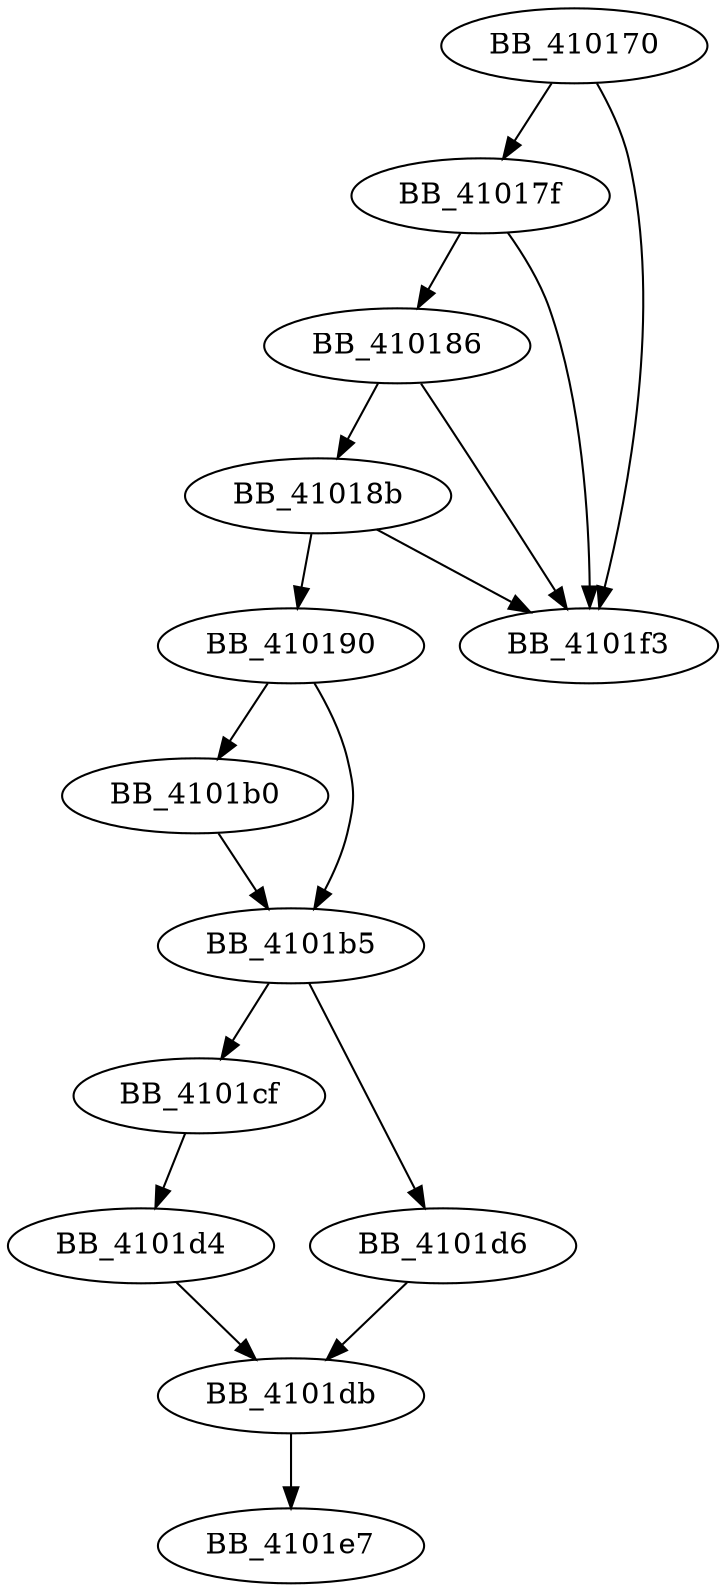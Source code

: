 DiGraph sub_410170{
BB_410170->BB_41017f
BB_410170->BB_4101f3
BB_41017f->BB_410186
BB_41017f->BB_4101f3
BB_410186->BB_41018b
BB_410186->BB_4101f3
BB_41018b->BB_410190
BB_41018b->BB_4101f3
BB_410190->BB_4101b0
BB_410190->BB_4101b5
BB_4101b0->BB_4101b5
BB_4101b5->BB_4101cf
BB_4101b5->BB_4101d6
BB_4101cf->BB_4101d4
BB_4101d4->BB_4101db
BB_4101d6->BB_4101db
BB_4101db->BB_4101e7
}

